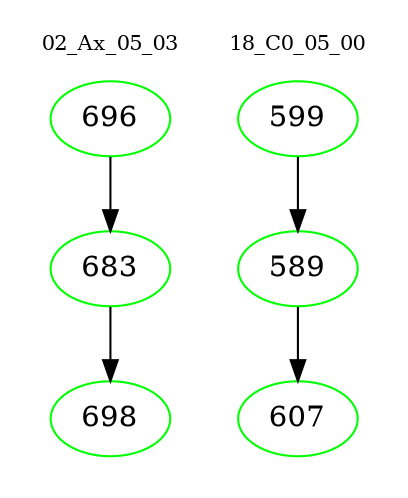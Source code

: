 digraph{
subgraph cluster_0 {
color = white
label = "02_Ax_05_03";
fontsize=10;
T0_696 [label="696", color="green"]
T0_696 -> T0_683 [color="black"]
T0_683 [label="683", color="green"]
T0_683 -> T0_698 [color="black"]
T0_698 [label="698", color="green"]
}
subgraph cluster_1 {
color = white
label = "18_C0_05_00";
fontsize=10;
T1_599 [label="599", color="green"]
T1_599 -> T1_589 [color="black"]
T1_589 [label="589", color="green"]
T1_589 -> T1_607 [color="black"]
T1_607 [label="607", color="green"]
}
}
